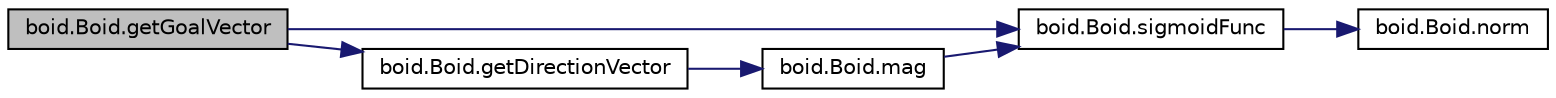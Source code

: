 digraph "boid.Boid.getGoalVector"
{
  edge [fontname="Helvetica",fontsize="10",labelfontname="Helvetica",labelfontsize="10"];
  node [fontname="Helvetica",fontsize="10",shape=record];
  rankdir="LR";
  Node1 [label="boid.Boid.getGoalVector",height=0.2,width=0.4,color="black", fillcolor="grey75", style="filled" fontcolor="black"];
  Node1 -> Node2 [color="midnightblue",fontsize="10",style="solid",fontname="Helvetica"];
  Node2 [label="boid.Boid.sigmoidFunc",height=0.2,width=0.4,color="black", fillcolor="white", style="filled",URL="$classboid_1_1Boid.html#a492a0ad33a962b15ed94789d59f3b08a",tooltip="Defines a sigmoidal curve used for goal attraction and for boid repulsion. "];
  Node2 -> Node3 [color="midnightblue",fontsize="10",style="solid",fontname="Helvetica"];
  Node3 [label="boid.Boid.norm",height=0.2,width=0.4,color="black", fillcolor="white", style="filled",URL="$classboid_1_1Boid.html#a576c57d100aa5743d610de30bf1a2b2c",tooltip="Gets the distance between two points. "];
  Node1 -> Node4 [color="midnightblue",fontsize="10",style="solid",fontname="Helvetica"];
  Node4 [label="boid.Boid.getDirectionVector",height=0.2,width=0.4,color="black", fillcolor="white", style="filled",URL="$classboid_1_1Boid.html#a8aa203db69671a064a623a88dfc6b3b7",tooltip="Gets a scaled direction vector from an unscaled vector. "];
  Node4 -> Node5 [color="midnightblue",fontsize="10",style="solid",fontname="Helvetica"];
  Node5 [label="boid.Boid.mag",height=0.2,width=0.4,color="black", fillcolor="white", style="filled",URL="$classboid_1_1Boid.html#a5324650d399f5c850ec7b7bda10eeae7",tooltip="Gets the magnitude of a vector. "];
  Node5 -> Node2 [color="midnightblue",fontsize="10",style="solid",fontname="Helvetica"];
}
